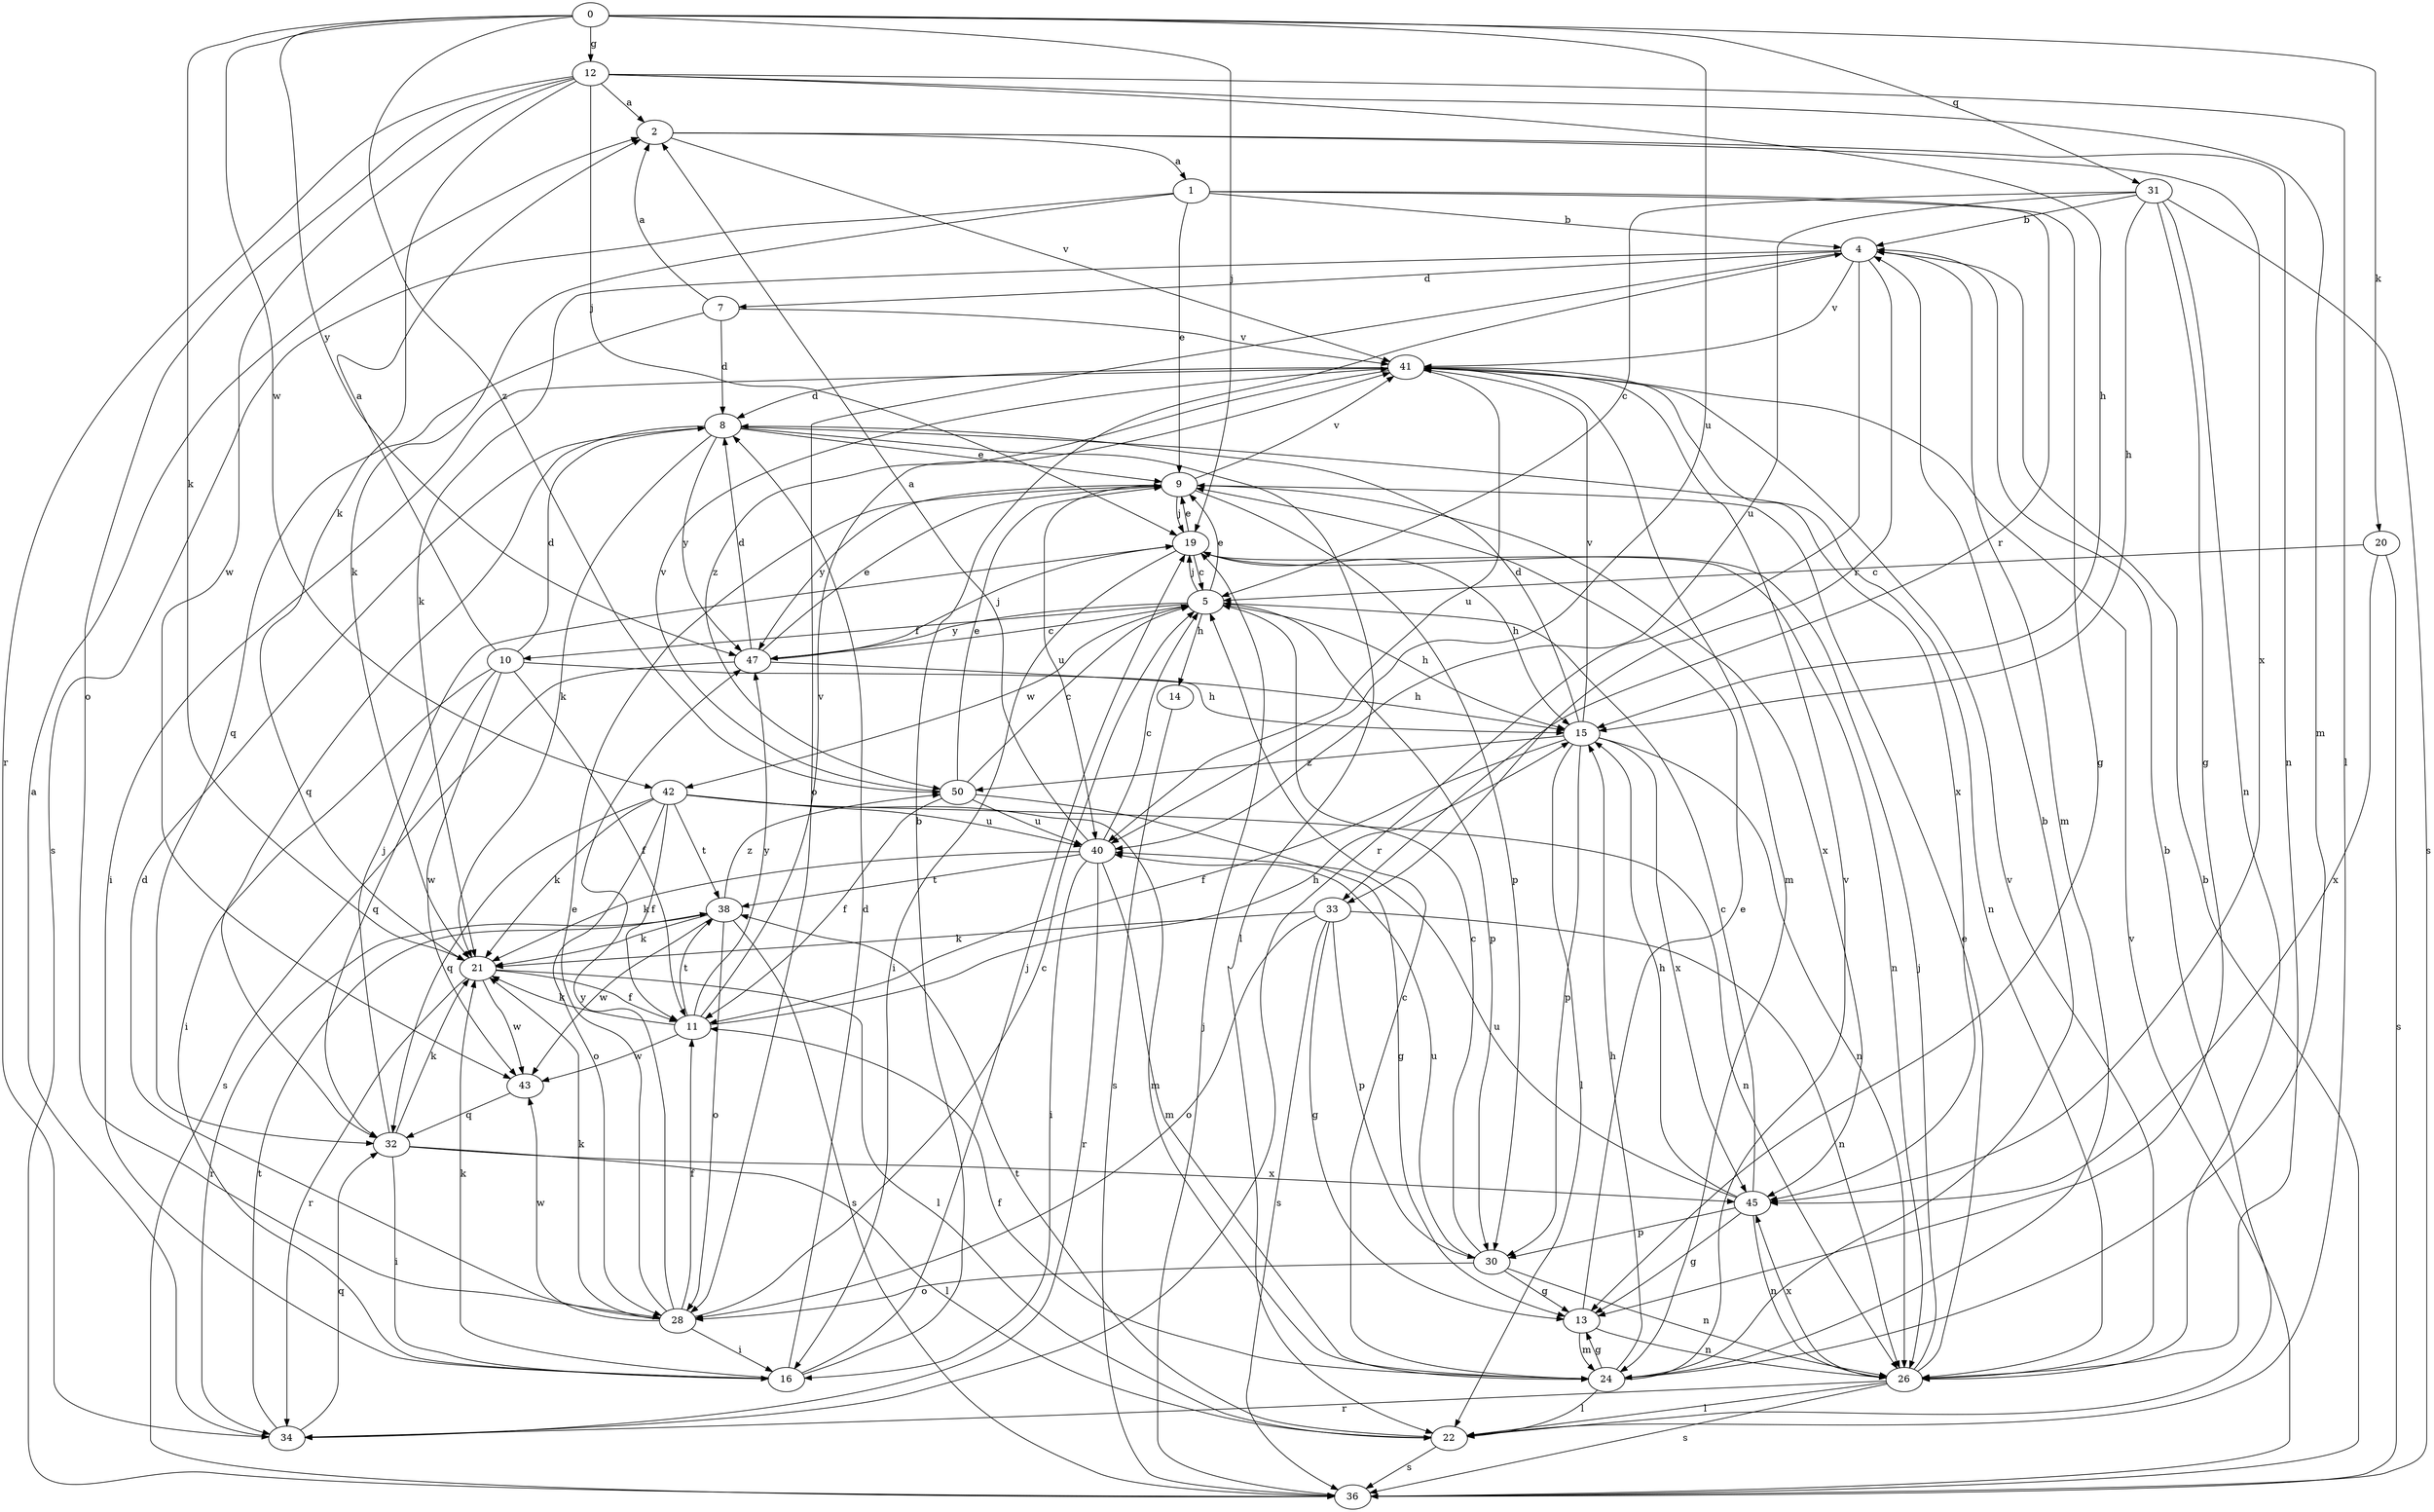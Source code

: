 strict digraph  {
0;
1;
2;
4;
5;
7;
8;
9;
10;
11;
12;
13;
14;
15;
16;
19;
20;
21;
22;
24;
26;
28;
30;
31;
32;
33;
34;
36;
38;
40;
41;
42;
43;
45;
47;
50;
0 -> 12  [label=g];
0 -> 19  [label=j];
0 -> 20  [label=k];
0 -> 21  [label=k];
0 -> 31  [label=q];
0 -> 40  [label=u];
0 -> 42  [label=w];
0 -> 47  [label=y];
0 -> 50  [label=z];
1 -> 4  [label=b];
1 -> 9  [label=e];
1 -> 13  [label=g];
1 -> 21  [label=k];
1 -> 33  [label=r];
1 -> 36  [label=s];
2 -> 1  [label=a];
2 -> 26  [label=n];
2 -> 41  [label=v];
2 -> 45  [label=x];
4 -> 7  [label=d];
4 -> 21  [label=k];
4 -> 24  [label=m];
4 -> 28  [label=o];
4 -> 33  [label=r];
4 -> 34  [label=r];
4 -> 41  [label=v];
5 -> 9  [label=e];
5 -> 10  [label=f];
5 -> 14  [label=h];
5 -> 15  [label=h];
5 -> 19  [label=j];
5 -> 30  [label=p];
5 -> 42  [label=w];
5 -> 47  [label=y];
7 -> 2  [label=a];
7 -> 8  [label=d];
7 -> 32  [label=q];
7 -> 41  [label=v];
8 -> 9  [label=e];
8 -> 21  [label=k];
8 -> 22  [label=l];
8 -> 26  [label=n];
8 -> 32  [label=q];
8 -> 47  [label=y];
9 -> 19  [label=j];
9 -> 30  [label=p];
9 -> 40  [label=u];
9 -> 41  [label=v];
9 -> 45  [label=x];
9 -> 47  [label=y];
10 -> 2  [label=a];
10 -> 8  [label=d];
10 -> 11  [label=f];
10 -> 15  [label=h];
10 -> 16  [label=i];
10 -> 32  [label=q];
10 -> 43  [label=w];
11 -> 15  [label=h];
11 -> 21  [label=k];
11 -> 38  [label=t];
11 -> 41  [label=v];
11 -> 43  [label=w];
11 -> 47  [label=y];
12 -> 2  [label=a];
12 -> 15  [label=h];
12 -> 19  [label=j];
12 -> 21  [label=k];
12 -> 22  [label=l];
12 -> 24  [label=m];
12 -> 28  [label=o];
12 -> 34  [label=r];
12 -> 43  [label=w];
13 -> 9  [label=e];
13 -> 24  [label=m];
13 -> 26  [label=n];
14 -> 36  [label=s];
15 -> 8  [label=d];
15 -> 11  [label=f];
15 -> 22  [label=l];
15 -> 26  [label=n];
15 -> 30  [label=p];
15 -> 41  [label=v];
15 -> 45  [label=x];
15 -> 50  [label=z];
16 -> 4  [label=b];
16 -> 8  [label=d];
16 -> 19  [label=j];
16 -> 21  [label=k];
19 -> 5  [label=c];
19 -> 9  [label=e];
19 -> 15  [label=h];
19 -> 16  [label=i];
19 -> 26  [label=n];
20 -> 5  [label=c];
20 -> 36  [label=s];
20 -> 45  [label=x];
21 -> 11  [label=f];
21 -> 22  [label=l];
21 -> 34  [label=r];
21 -> 43  [label=w];
22 -> 4  [label=b];
22 -> 36  [label=s];
22 -> 38  [label=t];
24 -> 4  [label=b];
24 -> 5  [label=c];
24 -> 11  [label=f];
24 -> 13  [label=g];
24 -> 15  [label=h];
24 -> 22  [label=l];
24 -> 41  [label=v];
26 -> 9  [label=e];
26 -> 19  [label=j];
26 -> 22  [label=l];
26 -> 34  [label=r];
26 -> 36  [label=s];
26 -> 41  [label=v];
26 -> 45  [label=x];
28 -> 5  [label=c];
28 -> 8  [label=d];
28 -> 9  [label=e];
28 -> 11  [label=f];
28 -> 16  [label=i];
28 -> 21  [label=k];
28 -> 43  [label=w];
28 -> 47  [label=y];
30 -> 5  [label=c];
30 -> 13  [label=g];
30 -> 26  [label=n];
30 -> 28  [label=o];
30 -> 40  [label=u];
31 -> 4  [label=b];
31 -> 5  [label=c];
31 -> 13  [label=g];
31 -> 15  [label=h];
31 -> 26  [label=n];
31 -> 36  [label=s];
31 -> 40  [label=u];
32 -> 16  [label=i];
32 -> 19  [label=j];
32 -> 21  [label=k];
32 -> 22  [label=l];
32 -> 45  [label=x];
33 -> 13  [label=g];
33 -> 21  [label=k];
33 -> 26  [label=n];
33 -> 28  [label=o];
33 -> 30  [label=p];
33 -> 36  [label=s];
34 -> 2  [label=a];
34 -> 32  [label=q];
34 -> 38  [label=t];
36 -> 4  [label=b];
36 -> 19  [label=j];
36 -> 41  [label=v];
38 -> 21  [label=k];
38 -> 28  [label=o];
38 -> 34  [label=r];
38 -> 36  [label=s];
38 -> 43  [label=w];
38 -> 50  [label=z];
40 -> 2  [label=a];
40 -> 5  [label=c];
40 -> 16  [label=i];
40 -> 21  [label=k];
40 -> 24  [label=m];
40 -> 34  [label=r];
40 -> 38  [label=t];
41 -> 8  [label=d];
41 -> 16  [label=i];
41 -> 24  [label=m];
41 -> 40  [label=u];
41 -> 45  [label=x];
41 -> 50  [label=z];
42 -> 11  [label=f];
42 -> 21  [label=k];
42 -> 24  [label=m];
42 -> 26  [label=n];
42 -> 28  [label=o];
42 -> 32  [label=q];
42 -> 38  [label=t];
42 -> 40  [label=u];
43 -> 32  [label=q];
45 -> 5  [label=c];
45 -> 13  [label=g];
45 -> 15  [label=h];
45 -> 26  [label=n];
45 -> 30  [label=p];
45 -> 40  [label=u];
47 -> 5  [label=c];
47 -> 8  [label=d];
47 -> 9  [label=e];
47 -> 15  [label=h];
47 -> 19  [label=j];
47 -> 36  [label=s];
50 -> 5  [label=c];
50 -> 9  [label=e];
50 -> 11  [label=f];
50 -> 13  [label=g];
50 -> 40  [label=u];
50 -> 41  [label=v];
}
